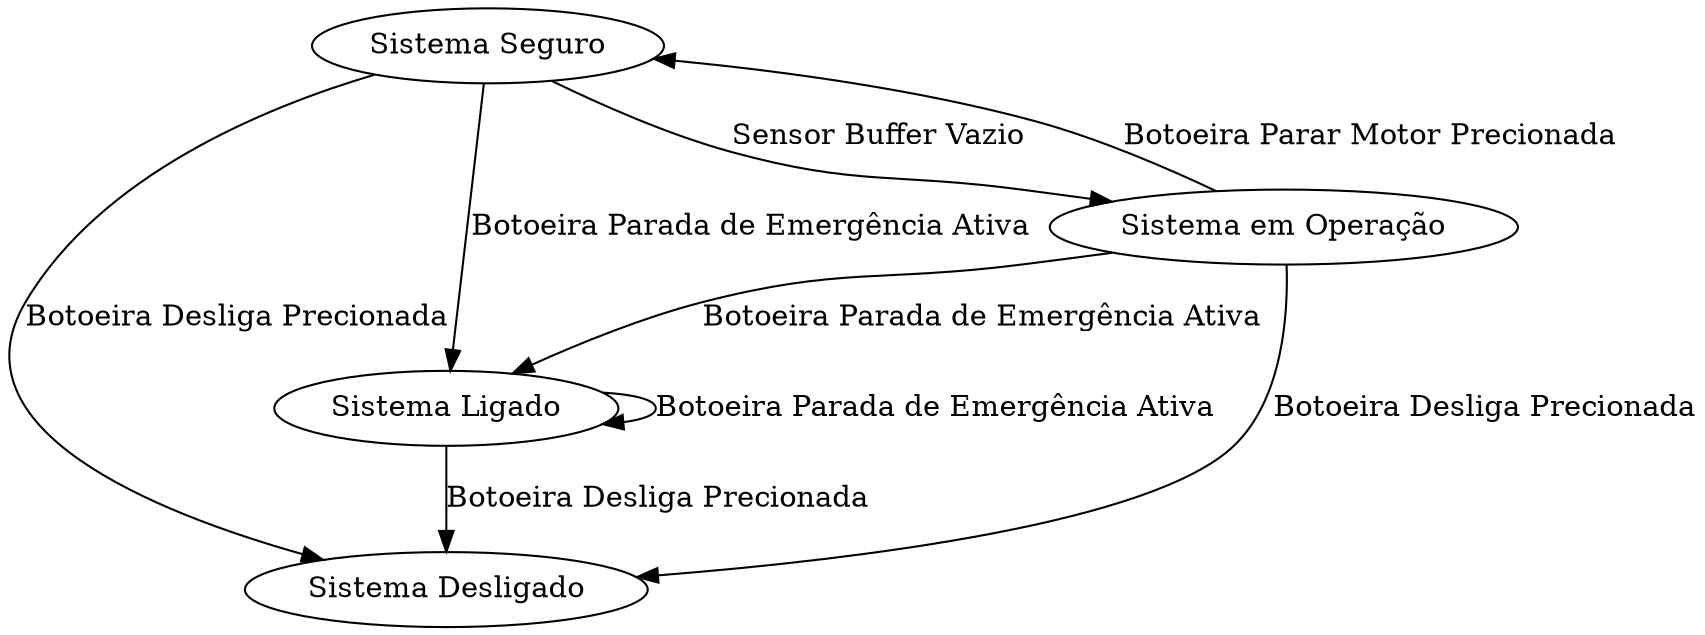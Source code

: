 digraph G {
    SistemaDesligado [label = "Sistema Desligado"]
    SistemaLigado [label = "Sistema Ligado"]
    SistemaSeguro [label = "Sistema Seguro" ]
    SistemaEmOperacao [label = "Sistema em Operação"]

    SistemaLigado -> SistemaDesligado [label = "Botoeira Desliga Precionada"]
    SistemaSeguro -> SistemaDesligado [label = "Botoeira Desliga Precionada"]
    SistemaEmOperacao -> SistemaDesligado [label = "Botoeira Desliga Precionada"]

    SistemaLigado -> SistemaLigado [label = "Botoeira Parada de Emergência Ativa"]
    SistemaSeguro -> SistemaLigado [label = "Botoeira Parada de Emergência Ativa"]
    SistemaEmOperacao -> SistemaLigado [label = "Botoeira Parada de Emergência Ativa"]

    SistemaEmOperacao -> SistemaSeguro [label = "Botoeira Parar Motor Precionada"]

    SistemaSeguro -> SistemaEmOperacao [label = "Sensor Buffer Vazio"]
}

